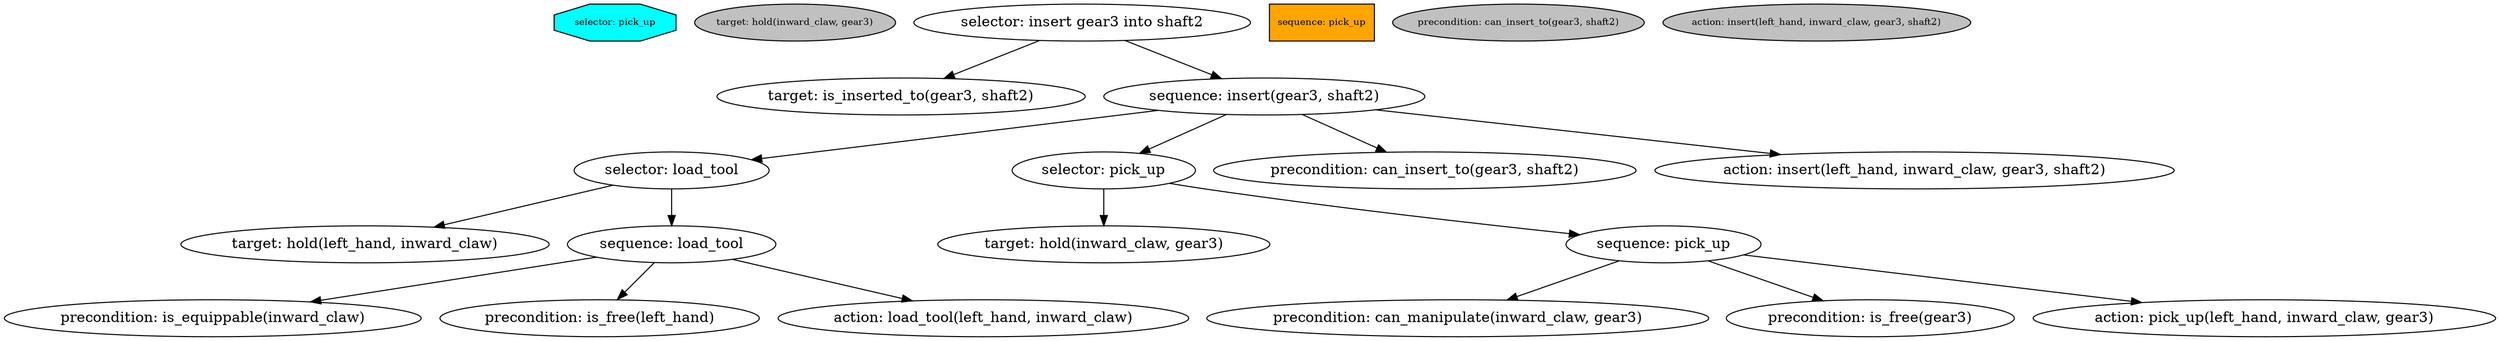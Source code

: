 digraph pastafarianism {
ordering=out;
graph [fontname="times-roman"];
node [fontname="times-roman"];
edge [fontname="times-roman"];
selector [fillcolor=cyan, fontcolor=black, fontsize=9, label="selector: insert gear3 into shaft2", shape=octagon, style=filled];
target [fillcolor=gray, fontcolor=black, fontsize=9, label="target: is_inserted_to(gear3, shaft2)", shape=ellipse, style=filled];
"selector: insert gear3 into shaft2" -> "target: is_inserted_to(gear3, shaft2)";
sequence [fillcolor=orange, fontcolor=black, fontsize=9, label="sequence: insert(gear3, shaft2)", shape=box, style=filled];
"selector: insert gear3 into shaft2" -> "sequence: insert(gear3, shaft2)";
selector [fillcolor=cyan, fontcolor=black, fontsize=9, label="selector: load_tool", shape=octagon, style=filled];
"sequence: insert(gear3, shaft2)" -> "selector: load_tool";
target [fillcolor=gray, fontcolor=black, fontsize=9, label="target: hold(left_hand, inward_claw)", shape=ellipse, style=filled];
"selector: load_tool" -> "target: hold(left_hand, inward_claw)";
sequence [fillcolor=orange, fontcolor=black, fontsize=9, label="sequence: load_tool", shape=box, style=filled];
"selector: load_tool" -> "sequence: load_tool";
precondition [fillcolor=gray, fontcolor=black, fontsize=9, label="precondition: is_equippable(inward_claw)", shape=ellipse, style=filled];
"sequence: load_tool" -> "precondition: is_equippable(inward_claw)";
precondition [fillcolor=gray, fontcolor=black, fontsize=9, label="precondition: is_free(left_hand)", shape=ellipse, style=filled];
"sequence: load_tool" -> "precondition: is_free(left_hand)";
action [fillcolor=gray, fontcolor=black, fontsize=9, label="action: load_tool(left_hand, inward_claw)", shape=ellipse, style=filled];
"sequence: load_tool" -> "action: load_tool(left_hand, inward_claw)";
selector [fillcolor=cyan, fontcolor=black, fontsize=9, label="selector: pick_up", shape=octagon, style=filled];
"sequence: insert(gear3, shaft2)" -> "selector: pick_up";
target [fillcolor=gray, fontcolor=black, fontsize=9, label="target: hold(inward_claw, gear3)", shape=ellipse, style=filled];
"selector: pick_up" -> "target: hold(inward_claw, gear3)";
sequence [fillcolor=orange, fontcolor=black, fontsize=9, label="sequence: pick_up", shape=box, style=filled];
"selector: pick_up" -> "sequence: pick_up";
precondition [fillcolor=gray, fontcolor=black, fontsize=9, label="precondition: can_manipulate(inward_claw, gear3)", shape=ellipse, style=filled];
"sequence: pick_up" -> "precondition: can_manipulate(inward_claw, gear3)";
precondition [fillcolor=gray, fontcolor=black, fontsize=9, label="precondition: is_free(gear3)", shape=ellipse, style=filled];
"sequence: pick_up" -> "precondition: is_free(gear3)";
action [fillcolor=gray, fontcolor=black, fontsize=9, label="action: pick_up(left_hand, inward_claw, gear3)", shape=ellipse, style=filled];
"sequence: pick_up" -> "action: pick_up(left_hand, inward_claw, gear3)";
precondition [fillcolor=gray, fontcolor=black, fontsize=9, label="precondition: can_insert_to(gear3, shaft2)", shape=ellipse, style=filled];
"sequence: insert(gear3, shaft2)" -> "precondition: can_insert_to(gear3, shaft2)";
action [fillcolor=gray, fontcolor=black, fontsize=9, label="action: insert(left_hand, inward_claw, gear3, shaft2)", shape=ellipse, style=filled];
"sequence: insert(gear3, shaft2)" -> "action: insert(left_hand, inward_claw, gear3, shaft2)";
}

